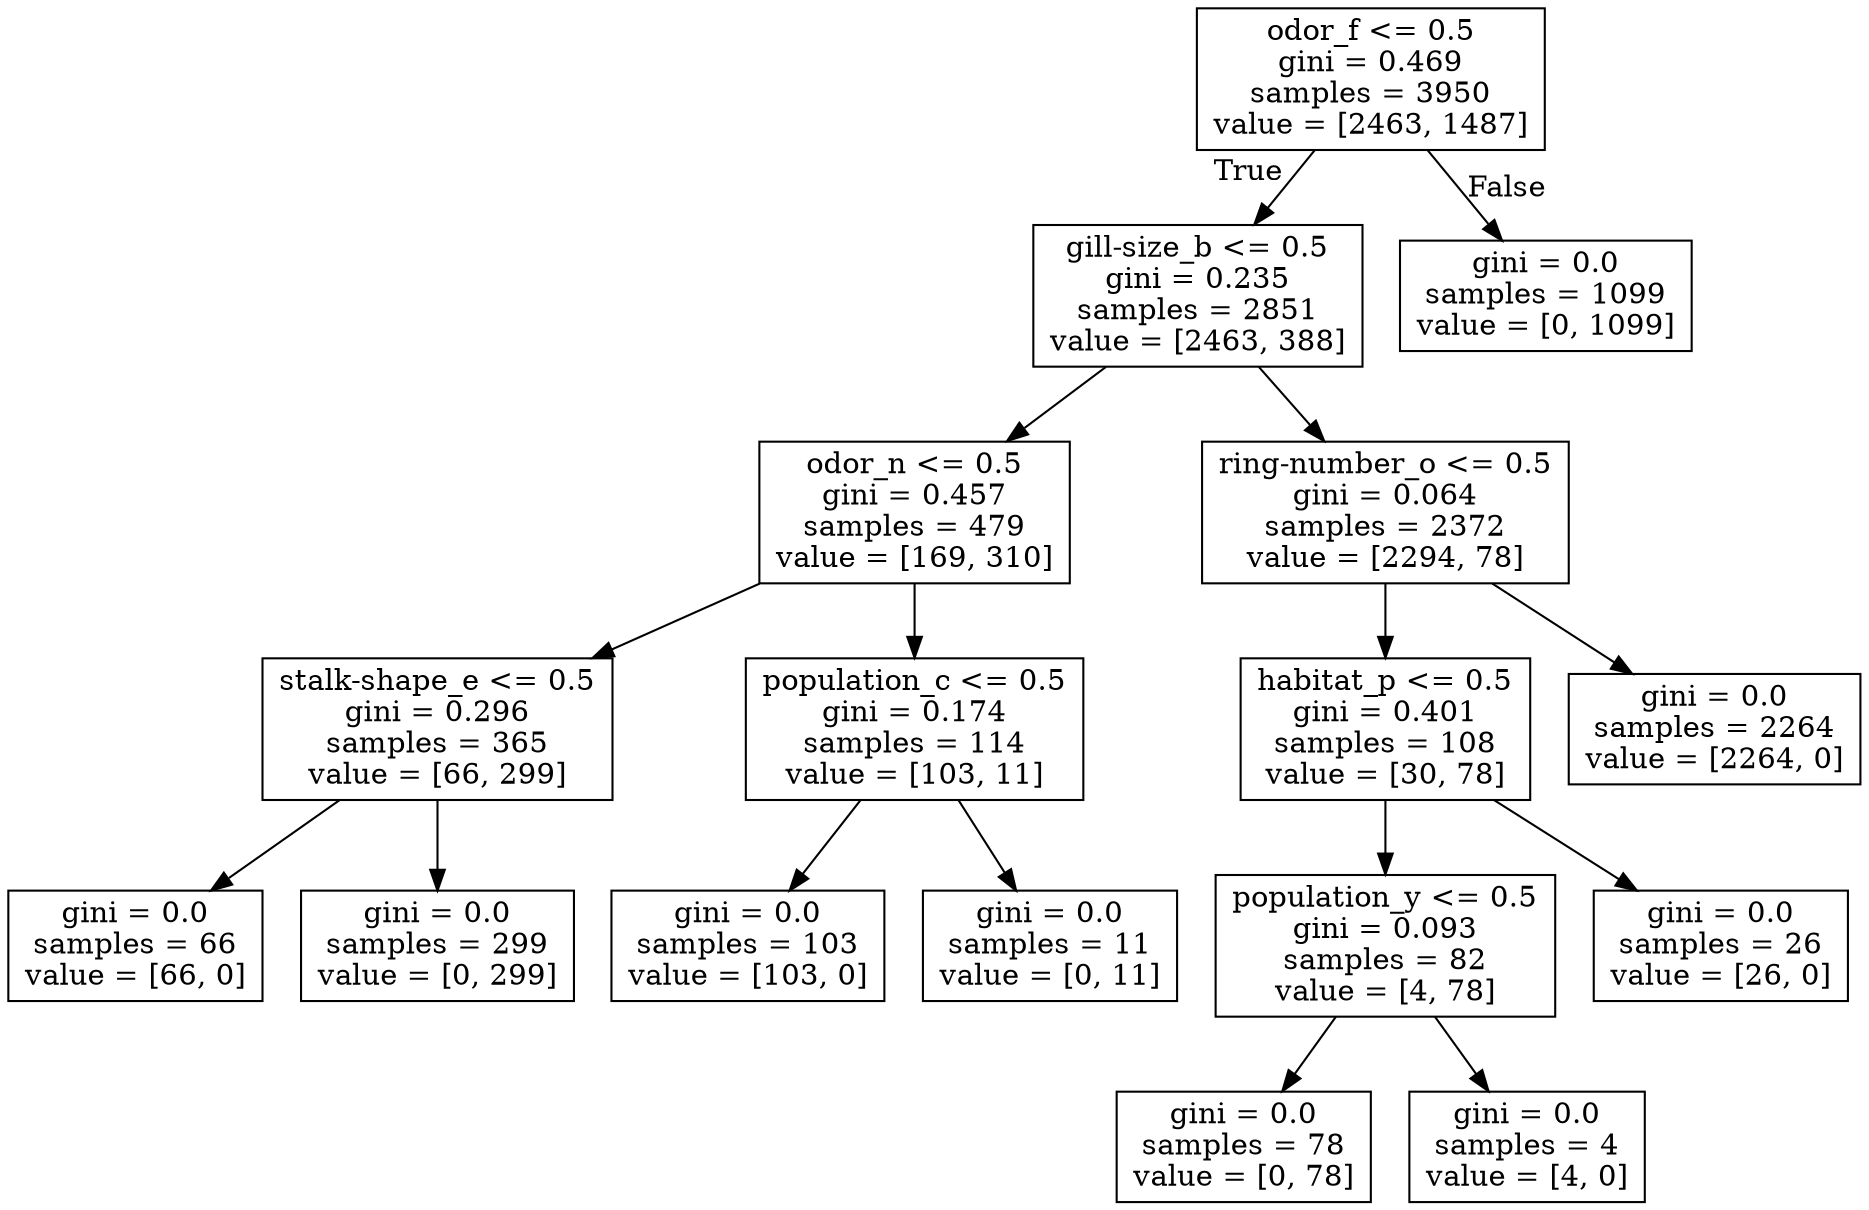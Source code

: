 digraph Tree {
node [shape=box] ;
0 [label="odor_f <= 0.5\ngini = 0.469\nsamples = 3950\nvalue = [2463, 1487]"] ;
1 [label="gill-size_b <= 0.5\ngini = 0.235\nsamples = 2851\nvalue = [2463, 388]"] ;
0 -> 1 [labeldistance=2.5, labelangle=45, headlabel="True"] ;
2 [label="odor_n <= 0.5\ngini = 0.457\nsamples = 479\nvalue = [169, 310]"] ;
1 -> 2 ;
3 [label="stalk-shape_e <= 0.5\ngini = 0.296\nsamples = 365\nvalue = [66, 299]"] ;
2 -> 3 ;
4 [label="gini = 0.0\nsamples = 66\nvalue = [66, 0]"] ;
3 -> 4 ;
5 [label="gini = 0.0\nsamples = 299\nvalue = [0, 299]"] ;
3 -> 5 ;
6 [label="population_c <= 0.5\ngini = 0.174\nsamples = 114\nvalue = [103, 11]"] ;
2 -> 6 ;
7 [label="gini = 0.0\nsamples = 103\nvalue = [103, 0]"] ;
6 -> 7 ;
8 [label="gini = 0.0\nsamples = 11\nvalue = [0, 11]"] ;
6 -> 8 ;
9 [label="ring-number_o <= 0.5\ngini = 0.064\nsamples = 2372\nvalue = [2294, 78]"] ;
1 -> 9 ;
10 [label="habitat_p <= 0.5\ngini = 0.401\nsamples = 108\nvalue = [30, 78]"] ;
9 -> 10 ;
11 [label="population_y <= 0.5\ngini = 0.093\nsamples = 82\nvalue = [4, 78]"] ;
10 -> 11 ;
12 [label="gini = 0.0\nsamples = 78\nvalue = [0, 78]"] ;
11 -> 12 ;
13 [label="gini = 0.0\nsamples = 4\nvalue = [4, 0]"] ;
11 -> 13 ;
14 [label="gini = 0.0\nsamples = 26\nvalue = [26, 0]"] ;
10 -> 14 ;
15 [label="gini = 0.0\nsamples = 2264\nvalue = [2264, 0]"] ;
9 -> 15 ;
16 [label="gini = 0.0\nsamples = 1099\nvalue = [0, 1099]"] ;
0 -> 16 [labeldistance=2.5, labelangle=-45, headlabel="False"] ;
}